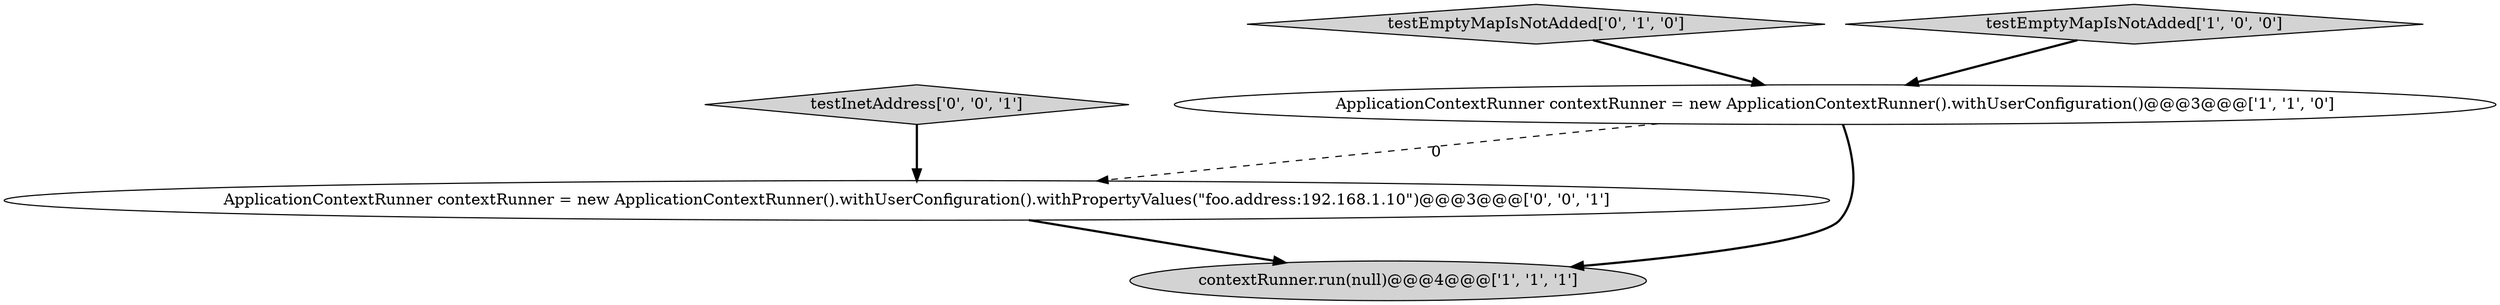 digraph {
1 [style = filled, label = "ApplicationContextRunner contextRunner = new ApplicationContextRunner().withUserConfiguration()@@@3@@@['1', '1', '0']", fillcolor = white, shape = ellipse image = "AAA0AAABBB1BBB"];
3 [style = filled, label = "testEmptyMapIsNotAdded['0', '1', '0']", fillcolor = lightgray, shape = diamond image = "AAA0AAABBB2BBB"];
2 [style = filled, label = "testEmptyMapIsNotAdded['1', '0', '0']", fillcolor = lightgray, shape = diamond image = "AAA0AAABBB1BBB"];
5 [style = filled, label = "ApplicationContextRunner contextRunner = new ApplicationContextRunner().withUserConfiguration().withPropertyValues(\"foo.address:192.168.1.10\")@@@3@@@['0', '0', '1']", fillcolor = white, shape = ellipse image = "AAA0AAABBB3BBB"];
0 [style = filled, label = "contextRunner.run(null)@@@4@@@['1', '1', '1']", fillcolor = lightgray, shape = ellipse image = "AAA0AAABBB1BBB"];
4 [style = filled, label = "testInetAddress['0', '0', '1']", fillcolor = lightgray, shape = diamond image = "AAA0AAABBB3BBB"];
1->0 [style = bold, label=""];
1->5 [style = dashed, label="0"];
5->0 [style = bold, label=""];
3->1 [style = bold, label=""];
4->5 [style = bold, label=""];
2->1 [style = bold, label=""];
}
